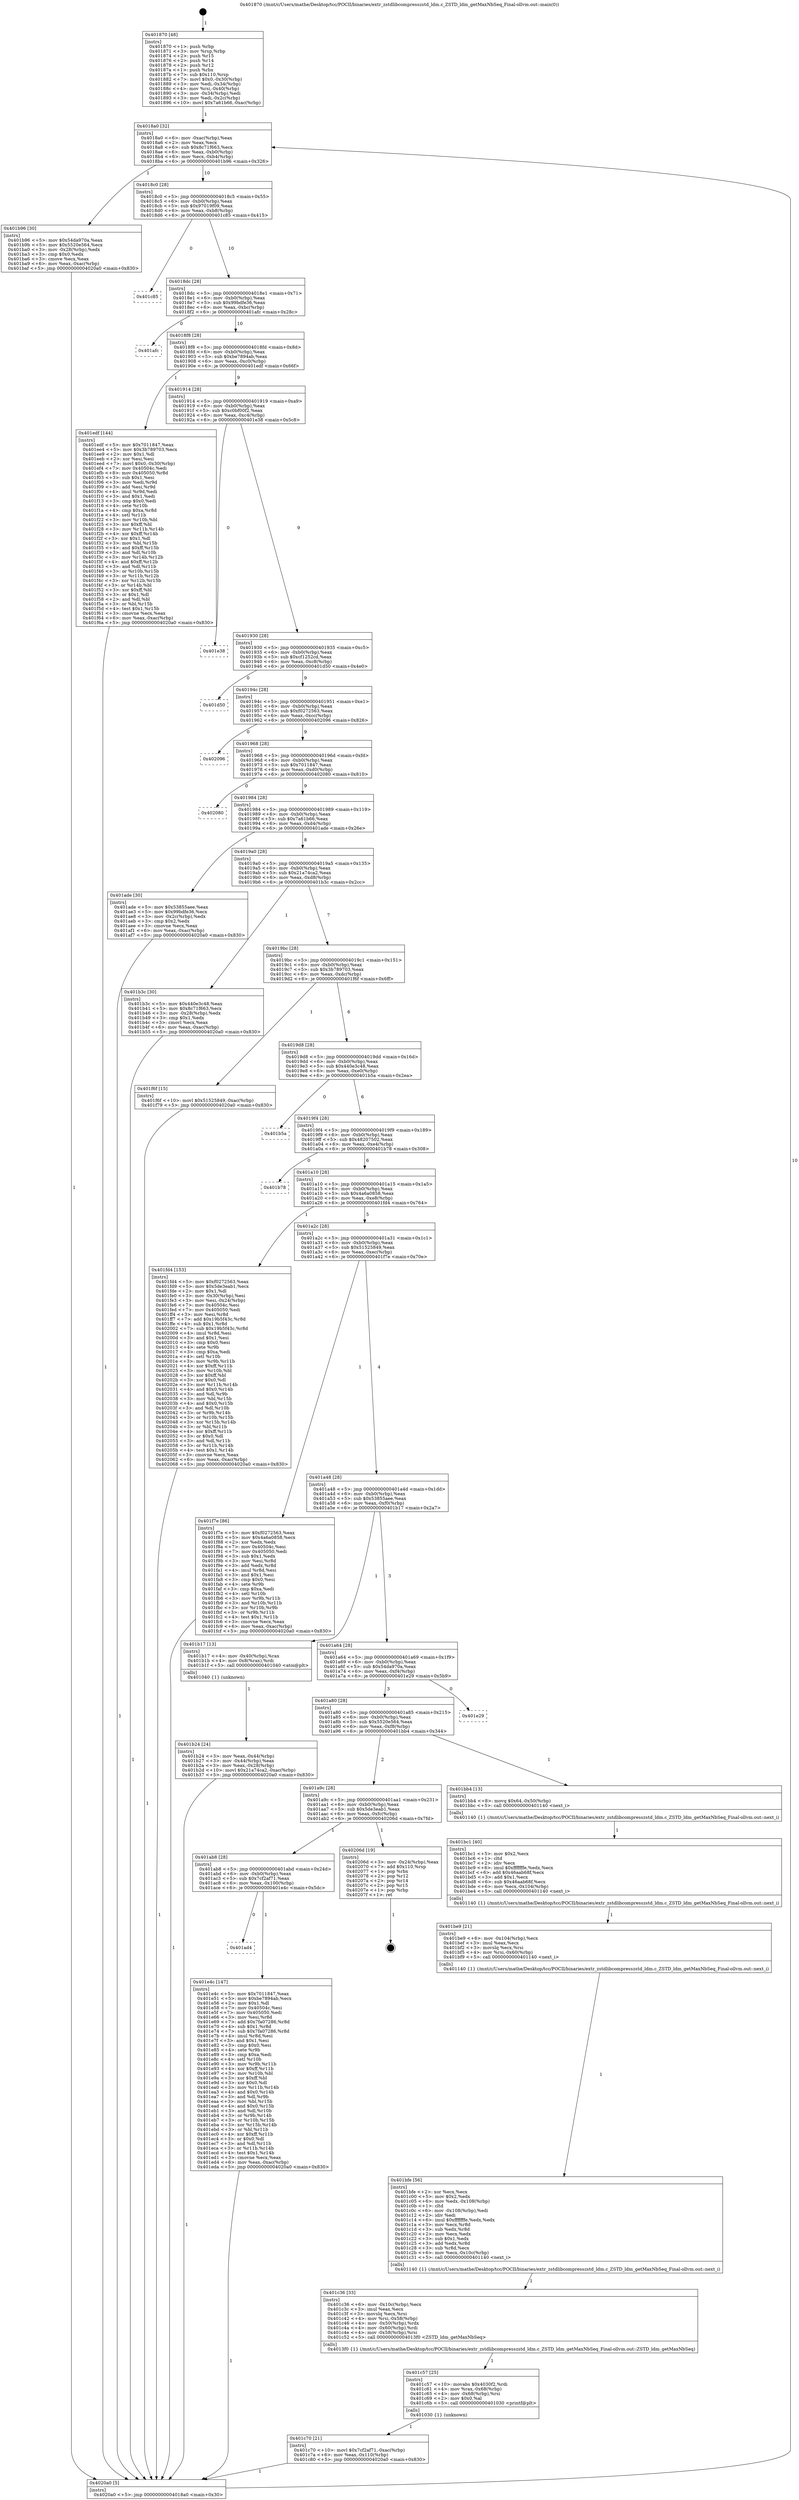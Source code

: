 digraph "0x401870" {
  label = "0x401870 (/mnt/c/Users/mathe/Desktop/tcc/POCII/binaries/extr_zstdlibcompresszstd_ldm.c_ZSTD_ldm_getMaxNbSeq_Final-ollvm.out::main(0))"
  labelloc = "t"
  node[shape=record]

  Entry [label="",width=0.3,height=0.3,shape=circle,fillcolor=black,style=filled]
  "0x4018a0" [label="{
     0x4018a0 [32]\l
     | [instrs]\l
     &nbsp;&nbsp;0x4018a0 \<+6\>: mov -0xac(%rbp),%eax\l
     &nbsp;&nbsp;0x4018a6 \<+2\>: mov %eax,%ecx\l
     &nbsp;&nbsp;0x4018a8 \<+6\>: sub $0x8c71f663,%ecx\l
     &nbsp;&nbsp;0x4018ae \<+6\>: mov %eax,-0xb0(%rbp)\l
     &nbsp;&nbsp;0x4018b4 \<+6\>: mov %ecx,-0xb4(%rbp)\l
     &nbsp;&nbsp;0x4018ba \<+6\>: je 0000000000401b96 \<main+0x326\>\l
  }"]
  "0x401b96" [label="{
     0x401b96 [30]\l
     | [instrs]\l
     &nbsp;&nbsp;0x401b96 \<+5\>: mov $0x54da970a,%eax\l
     &nbsp;&nbsp;0x401b9b \<+5\>: mov $0x5520e564,%ecx\l
     &nbsp;&nbsp;0x401ba0 \<+3\>: mov -0x28(%rbp),%edx\l
     &nbsp;&nbsp;0x401ba3 \<+3\>: cmp $0x0,%edx\l
     &nbsp;&nbsp;0x401ba6 \<+3\>: cmove %ecx,%eax\l
     &nbsp;&nbsp;0x401ba9 \<+6\>: mov %eax,-0xac(%rbp)\l
     &nbsp;&nbsp;0x401baf \<+5\>: jmp 00000000004020a0 \<main+0x830\>\l
  }"]
  "0x4018c0" [label="{
     0x4018c0 [28]\l
     | [instrs]\l
     &nbsp;&nbsp;0x4018c0 \<+5\>: jmp 00000000004018c5 \<main+0x55\>\l
     &nbsp;&nbsp;0x4018c5 \<+6\>: mov -0xb0(%rbp),%eax\l
     &nbsp;&nbsp;0x4018cb \<+5\>: sub $0x97019f09,%eax\l
     &nbsp;&nbsp;0x4018d0 \<+6\>: mov %eax,-0xb8(%rbp)\l
     &nbsp;&nbsp;0x4018d6 \<+6\>: je 0000000000401c85 \<main+0x415\>\l
  }"]
  Exit [label="",width=0.3,height=0.3,shape=circle,fillcolor=black,style=filled,peripheries=2]
  "0x401c85" [label="{
     0x401c85\l
  }", style=dashed]
  "0x4018dc" [label="{
     0x4018dc [28]\l
     | [instrs]\l
     &nbsp;&nbsp;0x4018dc \<+5\>: jmp 00000000004018e1 \<main+0x71\>\l
     &nbsp;&nbsp;0x4018e1 \<+6\>: mov -0xb0(%rbp),%eax\l
     &nbsp;&nbsp;0x4018e7 \<+5\>: sub $0x99bdfe36,%eax\l
     &nbsp;&nbsp;0x4018ec \<+6\>: mov %eax,-0xbc(%rbp)\l
     &nbsp;&nbsp;0x4018f2 \<+6\>: je 0000000000401afc \<main+0x28c\>\l
  }"]
  "0x401ad4" [label="{
     0x401ad4\l
  }", style=dashed]
  "0x401afc" [label="{
     0x401afc\l
  }", style=dashed]
  "0x4018f8" [label="{
     0x4018f8 [28]\l
     | [instrs]\l
     &nbsp;&nbsp;0x4018f8 \<+5\>: jmp 00000000004018fd \<main+0x8d\>\l
     &nbsp;&nbsp;0x4018fd \<+6\>: mov -0xb0(%rbp),%eax\l
     &nbsp;&nbsp;0x401903 \<+5\>: sub $0xbe7894ab,%eax\l
     &nbsp;&nbsp;0x401908 \<+6\>: mov %eax,-0xc0(%rbp)\l
     &nbsp;&nbsp;0x40190e \<+6\>: je 0000000000401edf \<main+0x66f\>\l
  }"]
  "0x401e4c" [label="{
     0x401e4c [147]\l
     | [instrs]\l
     &nbsp;&nbsp;0x401e4c \<+5\>: mov $0x7011847,%eax\l
     &nbsp;&nbsp;0x401e51 \<+5\>: mov $0xbe7894ab,%ecx\l
     &nbsp;&nbsp;0x401e56 \<+2\>: mov $0x1,%dl\l
     &nbsp;&nbsp;0x401e58 \<+7\>: mov 0x40504c,%esi\l
     &nbsp;&nbsp;0x401e5f \<+7\>: mov 0x405050,%edi\l
     &nbsp;&nbsp;0x401e66 \<+3\>: mov %esi,%r8d\l
     &nbsp;&nbsp;0x401e69 \<+7\>: add $0x7fa07286,%r8d\l
     &nbsp;&nbsp;0x401e70 \<+4\>: sub $0x1,%r8d\l
     &nbsp;&nbsp;0x401e74 \<+7\>: sub $0x7fa07286,%r8d\l
     &nbsp;&nbsp;0x401e7b \<+4\>: imul %r8d,%esi\l
     &nbsp;&nbsp;0x401e7f \<+3\>: and $0x1,%esi\l
     &nbsp;&nbsp;0x401e82 \<+3\>: cmp $0x0,%esi\l
     &nbsp;&nbsp;0x401e85 \<+4\>: sete %r9b\l
     &nbsp;&nbsp;0x401e89 \<+3\>: cmp $0xa,%edi\l
     &nbsp;&nbsp;0x401e8c \<+4\>: setl %r10b\l
     &nbsp;&nbsp;0x401e90 \<+3\>: mov %r9b,%r11b\l
     &nbsp;&nbsp;0x401e93 \<+4\>: xor $0xff,%r11b\l
     &nbsp;&nbsp;0x401e97 \<+3\>: mov %r10b,%bl\l
     &nbsp;&nbsp;0x401e9a \<+3\>: xor $0xff,%bl\l
     &nbsp;&nbsp;0x401e9d \<+3\>: xor $0x0,%dl\l
     &nbsp;&nbsp;0x401ea0 \<+3\>: mov %r11b,%r14b\l
     &nbsp;&nbsp;0x401ea3 \<+4\>: and $0x0,%r14b\l
     &nbsp;&nbsp;0x401ea7 \<+3\>: and %dl,%r9b\l
     &nbsp;&nbsp;0x401eaa \<+3\>: mov %bl,%r15b\l
     &nbsp;&nbsp;0x401ead \<+4\>: and $0x0,%r15b\l
     &nbsp;&nbsp;0x401eb1 \<+3\>: and %dl,%r10b\l
     &nbsp;&nbsp;0x401eb4 \<+3\>: or %r9b,%r14b\l
     &nbsp;&nbsp;0x401eb7 \<+3\>: or %r10b,%r15b\l
     &nbsp;&nbsp;0x401eba \<+3\>: xor %r15b,%r14b\l
     &nbsp;&nbsp;0x401ebd \<+3\>: or %bl,%r11b\l
     &nbsp;&nbsp;0x401ec0 \<+4\>: xor $0xff,%r11b\l
     &nbsp;&nbsp;0x401ec4 \<+3\>: or $0x0,%dl\l
     &nbsp;&nbsp;0x401ec7 \<+3\>: and %dl,%r11b\l
     &nbsp;&nbsp;0x401eca \<+3\>: or %r11b,%r14b\l
     &nbsp;&nbsp;0x401ecd \<+4\>: test $0x1,%r14b\l
     &nbsp;&nbsp;0x401ed1 \<+3\>: cmovne %ecx,%eax\l
     &nbsp;&nbsp;0x401ed4 \<+6\>: mov %eax,-0xac(%rbp)\l
     &nbsp;&nbsp;0x401eda \<+5\>: jmp 00000000004020a0 \<main+0x830\>\l
  }"]
  "0x401edf" [label="{
     0x401edf [144]\l
     | [instrs]\l
     &nbsp;&nbsp;0x401edf \<+5\>: mov $0x7011847,%eax\l
     &nbsp;&nbsp;0x401ee4 \<+5\>: mov $0x3b789703,%ecx\l
     &nbsp;&nbsp;0x401ee9 \<+2\>: mov $0x1,%dl\l
     &nbsp;&nbsp;0x401eeb \<+2\>: xor %esi,%esi\l
     &nbsp;&nbsp;0x401eed \<+7\>: movl $0x0,-0x30(%rbp)\l
     &nbsp;&nbsp;0x401ef4 \<+7\>: mov 0x40504c,%edi\l
     &nbsp;&nbsp;0x401efb \<+8\>: mov 0x405050,%r8d\l
     &nbsp;&nbsp;0x401f03 \<+3\>: sub $0x1,%esi\l
     &nbsp;&nbsp;0x401f06 \<+3\>: mov %edi,%r9d\l
     &nbsp;&nbsp;0x401f09 \<+3\>: add %esi,%r9d\l
     &nbsp;&nbsp;0x401f0c \<+4\>: imul %r9d,%edi\l
     &nbsp;&nbsp;0x401f10 \<+3\>: and $0x1,%edi\l
     &nbsp;&nbsp;0x401f13 \<+3\>: cmp $0x0,%edi\l
     &nbsp;&nbsp;0x401f16 \<+4\>: sete %r10b\l
     &nbsp;&nbsp;0x401f1a \<+4\>: cmp $0xa,%r8d\l
     &nbsp;&nbsp;0x401f1e \<+4\>: setl %r11b\l
     &nbsp;&nbsp;0x401f22 \<+3\>: mov %r10b,%bl\l
     &nbsp;&nbsp;0x401f25 \<+3\>: xor $0xff,%bl\l
     &nbsp;&nbsp;0x401f28 \<+3\>: mov %r11b,%r14b\l
     &nbsp;&nbsp;0x401f2b \<+4\>: xor $0xff,%r14b\l
     &nbsp;&nbsp;0x401f2f \<+3\>: xor $0x1,%dl\l
     &nbsp;&nbsp;0x401f32 \<+3\>: mov %bl,%r15b\l
     &nbsp;&nbsp;0x401f35 \<+4\>: and $0xff,%r15b\l
     &nbsp;&nbsp;0x401f39 \<+3\>: and %dl,%r10b\l
     &nbsp;&nbsp;0x401f3c \<+3\>: mov %r14b,%r12b\l
     &nbsp;&nbsp;0x401f3f \<+4\>: and $0xff,%r12b\l
     &nbsp;&nbsp;0x401f43 \<+3\>: and %dl,%r11b\l
     &nbsp;&nbsp;0x401f46 \<+3\>: or %r10b,%r15b\l
     &nbsp;&nbsp;0x401f49 \<+3\>: or %r11b,%r12b\l
     &nbsp;&nbsp;0x401f4c \<+3\>: xor %r12b,%r15b\l
     &nbsp;&nbsp;0x401f4f \<+3\>: or %r14b,%bl\l
     &nbsp;&nbsp;0x401f52 \<+3\>: xor $0xff,%bl\l
     &nbsp;&nbsp;0x401f55 \<+3\>: or $0x1,%dl\l
     &nbsp;&nbsp;0x401f58 \<+2\>: and %dl,%bl\l
     &nbsp;&nbsp;0x401f5a \<+3\>: or %bl,%r15b\l
     &nbsp;&nbsp;0x401f5d \<+4\>: test $0x1,%r15b\l
     &nbsp;&nbsp;0x401f61 \<+3\>: cmovne %ecx,%eax\l
     &nbsp;&nbsp;0x401f64 \<+6\>: mov %eax,-0xac(%rbp)\l
     &nbsp;&nbsp;0x401f6a \<+5\>: jmp 00000000004020a0 \<main+0x830\>\l
  }"]
  "0x401914" [label="{
     0x401914 [28]\l
     | [instrs]\l
     &nbsp;&nbsp;0x401914 \<+5\>: jmp 0000000000401919 \<main+0xa9\>\l
     &nbsp;&nbsp;0x401919 \<+6\>: mov -0xb0(%rbp),%eax\l
     &nbsp;&nbsp;0x40191f \<+5\>: sub $0xc0bf00f2,%eax\l
     &nbsp;&nbsp;0x401924 \<+6\>: mov %eax,-0xc4(%rbp)\l
     &nbsp;&nbsp;0x40192a \<+6\>: je 0000000000401e38 \<main+0x5c8\>\l
  }"]
  "0x401ab8" [label="{
     0x401ab8 [28]\l
     | [instrs]\l
     &nbsp;&nbsp;0x401ab8 \<+5\>: jmp 0000000000401abd \<main+0x24d\>\l
     &nbsp;&nbsp;0x401abd \<+6\>: mov -0xb0(%rbp),%eax\l
     &nbsp;&nbsp;0x401ac3 \<+5\>: sub $0x7cf2af71,%eax\l
     &nbsp;&nbsp;0x401ac8 \<+6\>: mov %eax,-0x100(%rbp)\l
     &nbsp;&nbsp;0x401ace \<+6\>: je 0000000000401e4c \<main+0x5dc\>\l
  }"]
  "0x401e38" [label="{
     0x401e38\l
  }", style=dashed]
  "0x401930" [label="{
     0x401930 [28]\l
     | [instrs]\l
     &nbsp;&nbsp;0x401930 \<+5\>: jmp 0000000000401935 \<main+0xc5\>\l
     &nbsp;&nbsp;0x401935 \<+6\>: mov -0xb0(%rbp),%eax\l
     &nbsp;&nbsp;0x40193b \<+5\>: sub $0xcf1252cd,%eax\l
     &nbsp;&nbsp;0x401940 \<+6\>: mov %eax,-0xc8(%rbp)\l
     &nbsp;&nbsp;0x401946 \<+6\>: je 0000000000401d50 \<main+0x4e0\>\l
  }"]
  "0x40206d" [label="{
     0x40206d [19]\l
     | [instrs]\l
     &nbsp;&nbsp;0x40206d \<+3\>: mov -0x24(%rbp),%eax\l
     &nbsp;&nbsp;0x402070 \<+7\>: add $0x110,%rsp\l
     &nbsp;&nbsp;0x402077 \<+1\>: pop %rbx\l
     &nbsp;&nbsp;0x402078 \<+2\>: pop %r12\l
     &nbsp;&nbsp;0x40207a \<+2\>: pop %r14\l
     &nbsp;&nbsp;0x40207c \<+2\>: pop %r15\l
     &nbsp;&nbsp;0x40207e \<+1\>: pop %rbp\l
     &nbsp;&nbsp;0x40207f \<+1\>: ret\l
  }"]
  "0x401d50" [label="{
     0x401d50\l
  }", style=dashed]
  "0x40194c" [label="{
     0x40194c [28]\l
     | [instrs]\l
     &nbsp;&nbsp;0x40194c \<+5\>: jmp 0000000000401951 \<main+0xe1\>\l
     &nbsp;&nbsp;0x401951 \<+6\>: mov -0xb0(%rbp),%eax\l
     &nbsp;&nbsp;0x401957 \<+5\>: sub $0xf0272563,%eax\l
     &nbsp;&nbsp;0x40195c \<+6\>: mov %eax,-0xcc(%rbp)\l
     &nbsp;&nbsp;0x401962 \<+6\>: je 0000000000402096 \<main+0x826\>\l
  }"]
  "0x401c70" [label="{
     0x401c70 [21]\l
     | [instrs]\l
     &nbsp;&nbsp;0x401c70 \<+10\>: movl $0x7cf2af71,-0xac(%rbp)\l
     &nbsp;&nbsp;0x401c7a \<+6\>: mov %eax,-0x110(%rbp)\l
     &nbsp;&nbsp;0x401c80 \<+5\>: jmp 00000000004020a0 \<main+0x830\>\l
  }"]
  "0x402096" [label="{
     0x402096\l
  }", style=dashed]
  "0x401968" [label="{
     0x401968 [28]\l
     | [instrs]\l
     &nbsp;&nbsp;0x401968 \<+5\>: jmp 000000000040196d \<main+0xfd\>\l
     &nbsp;&nbsp;0x40196d \<+6\>: mov -0xb0(%rbp),%eax\l
     &nbsp;&nbsp;0x401973 \<+5\>: sub $0x7011847,%eax\l
     &nbsp;&nbsp;0x401978 \<+6\>: mov %eax,-0xd0(%rbp)\l
     &nbsp;&nbsp;0x40197e \<+6\>: je 0000000000402080 \<main+0x810\>\l
  }"]
  "0x401c57" [label="{
     0x401c57 [25]\l
     | [instrs]\l
     &nbsp;&nbsp;0x401c57 \<+10\>: movabs $0x4030f2,%rdi\l
     &nbsp;&nbsp;0x401c61 \<+4\>: mov %rax,-0x68(%rbp)\l
     &nbsp;&nbsp;0x401c65 \<+4\>: mov -0x68(%rbp),%rsi\l
     &nbsp;&nbsp;0x401c69 \<+2\>: mov $0x0,%al\l
     &nbsp;&nbsp;0x401c6b \<+5\>: call 0000000000401030 \<printf@plt\>\l
     | [calls]\l
     &nbsp;&nbsp;0x401030 \{1\} (unknown)\l
  }"]
  "0x402080" [label="{
     0x402080\l
  }", style=dashed]
  "0x401984" [label="{
     0x401984 [28]\l
     | [instrs]\l
     &nbsp;&nbsp;0x401984 \<+5\>: jmp 0000000000401989 \<main+0x119\>\l
     &nbsp;&nbsp;0x401989 \<+6\>: mov -0xb0(%rbp),%eax\l
     &nbsp;&nbsp;0x40198f \<+5\>: sub $0x7a61b66,%eax\l
     &nbsp;&nbsp;0x401994 \<+6\>: mov %eax,-0xd4(%rbp)\l
     &nbsp;&nbsp;0x40199a \<+6\>: je 0000000000401ade \<main+0x26e\>\l
  }"]
  "0x401c36" [label="{
     0x401c36 [33]\l
     | [instrs]\l
     &nbsp;&nbsp;0x401c36 \<+6\>: mov -0x10c(%rbp),%ecx\l
     &nbsp;&nbsp;0x401c3c \<+3\>: imul %eax,%ecx\l
     &nbsp;&nbsp;0x401c3f \<+3\>: movslq %ecx,%rsi\l
     &nbsp;&nbsp;0x401c42 \<+4\>: mov %rsi,-0x58(%rbp)\l
     &nbsp;&nbsp;0x401c46 \<+4\>: mov -0x50(%rbp),%rdx\l
     &nbsp;&nbsp;0x401c4a \<+4\>: mov -0x60(%rbp),%rdi\l
     &nbsp;&nbsp;0x401c4e \<+4\>: mov -0x58(%rbp),%rsi\l
     &nbsp;&nbsp;0x401c52 \<+5\>: call 00000000004013f0 \<ZSTD_ldm_getMaxNbSeq\>\l
     | [calls]\l
     &nbsp;&nbsp;0x4013f0 \{1\} (/mnt/c/Users/mathe/Desktop/tcc/POCII/binaries/extr_zstdlibcompresszstd_ldm.c_ZSTD_ldm_getMaxNbSeq_Final-ollvm.out::ZSTD_ldm_getMaxNbSeq)\l
  }"]
  "0x401ade" [label="{
     0x401ade [30]\l
     | [instrs]\l
     &nbsp;&nbsp;0x401ade \<+5\>: mov $0x53855aee,%eax\l
     &nbsp;&nbsp;0x401ae3 \<+5\>: mov $0x99bdfe36,%ecx\l
     &nbsp;&nbsp;0x401ae8 \<+3\>: mov -0x2c(%rbp),%edx\l
     &nbsp;&nbsp;0x401aeb \<+3\>: cmp $0x2,%edx\l
     &nbsp;&nbsp;0x401aee \<+3\>: cmovne %ecx,%eax\l
     &nbsp;&nbsp;0x401af1 \<+6\>: mov %eax,-0xac(%rbp)\l
     &nbsp;&nbsp;0x401af7 \<+5\>: jmp 00000000004020a0 \<main+0x830\>\l
  }"]
  "0x4019a0" [label="{
     0x4019a0 [28]\l
     | [instrs]\l
     &nbsp;&nbsp;0x4019a0 \<+5\>: jmp 00000000004019a5 \<main+0x135\>\l
     &nbsp;&nbsp;0x4019a5 \<+6\>: mov -0xb0(%rbp),%eax\l
     &nbsp;&nbsp;0x4019ab \<+5\>: sub $0x21a74ca2,%eax\l
     &nbsp;&nbsp;0x4019b0 \<+6\>: mov %eax,-0xd8(%rbp)\l
     &nbsp;&nbsp;0x4019b6 \<+6\>: je 0000000000401b3c \<main+0x2cc\>\l
  }"]
  "0x4020a0" [label="{
     0x4020a0 [5]\l
     | [instrs]\l
     &nbsp;&nbsp;0x4020a0 \<+5\>: jmp 00000000004018a0 \<main+0x30\>\l
  }"]
  "0x401870" [label="{
     0x401870 [48]\l
     | [instrs]\l
     &nbsp;&nbsp;0x401870 \<+1\>: push %rbp\l
     &nbsp;&nbsp;0x401871 \<+3\>: mov %rsp,%rbp\l
     &nbsp;&nbsp;0x401874 \<+2\>: push %r15\l
     &nbsp;&nbsp;0x401876 \<+2\>: push %r14\l
     &nbsp;&nbsp;0x401878 \<+2\>: push %r12\l
     &nbsp;&nbsp;0x40187a \<+1\>: push %rbx\l
     &nbsp;&nbsp;0x40187b \<+7\>: sub $0x110,%rsp\l
     &nbsp;&nbsp;0x401882 \<+7\>: movl $0x0,-0x30(%rbp)\l
     &nbsp;&nbsp;0x401889 \<+3\>: mov %edi,-0x34(%rbp)\l
     &nbsp;&nbsp;0x40188c \<+4\>: mov %rsi,-0x40(%rbp)\l
     &nbsp;&nbsp;0x401890 \<+3\>: mov -0x34(%rbp),%edi\l
     &nbsp;&nbsp;0x401893 \<+3\>: mov %edi,-0x2c(%rbp)\l
     &nbsp;&nbsp;0x401896 \<+10\>: movl $0x7a61b66,-0xac(%rbp)\l
  }"]
  "0x401bfe" [label="{
     0x401bfe [56]\l
     | [instrs]\l
     &nbsp;&nbsp;0x401bfe \<+2\>: xor %ecx,%ecx\l
     &nbsp;&nbsp;0x401c00 \<+5\>: mov $0x2,%edx\l
     &nbsp;&nbsp;0x401c05 \<+6\>: mov %edx,-0x108(%rbp)\l
     &nbsp;&nbsp;0x401c0b \<+1\>: cltd\l
     &nbsp;&nbsp;0x401c0c \<+6\>: mov -0x108(%rbp),%edi\l
     &nbsp;&nbsp;0x401c12 \<+2\>: idiv %edi\l
     &nbsp;&nbsp;0x401c14 \<+6\>: imul $0xfffffffe,%edx,%edx\l
     &nbsp;&nbsp;0x401c1a \<+3\>: mov %ecx,%r8d\l
     &nbsp;&nbsp;0x401c1d \<+3\>: sub %edx,%r8d\l
     &nbsp;&nbsp;0x401c20 \<+2\>: mov %ecx,%edx\l
     &nbsp;&nbsp;0x401c22 \<+3\>: sub $0x1,%edx\l
     &nbsp;&nbsp;0x401c25 \<+3\>: add %edx,%r8d\l
     &nbsp;&nbsp;0x401c28 \<+3\>: sub %r8d,%ecx\l
     &nbsp;&nbsp;0x401c2b \<+6\>: mov %ecx,-0x10c(%rbp)\l
     &nbsp;&nbsp;0x401c31 \<+5\>: call 0000000000401140 \<next_i\>\l
     | [calls]\l
     &nbsp;&nbsp;0x401140 \{1\} (/mnt/c/Users/mathe/Desktop/tcc/POCII/binaries/extr_zstdlibcompresszstd_ldm.c_ZSTD_ldm_getMaxNbSeq_Final-ollvm.out::next_i)\l
  }"]
  "0x401b3c" [label="{
     0x401b3c [30]\l
     | [instrs]\l
     &nbsp;&nbsp;0x401b3c \<+5\>: mov $0x440e3c48,%eax\l
     &nbsp;&nbsp;0x401b41 \<+5\>: mov $0x8c71f663,%ecx\l
     &nbsp;&nbsp;0x401b46 \<+3\>: mov -0x28(%rbp),%edx\l
     &nbsp;&nbsp;0x401b49 \<+3\>: cmp $0x1,%edx\l
     &nbsp;&nbsp;0x401b4c \<+3\>: cmovl %ecx,%eax\l
     &nbsp;&nbsp;0x401b4f \<+6\>: mov %eax,-0xac(%rbp)\l
     &nbsp;&nbsp;0x401b55 \<+5\>: jmp 00000000004020a0 \<main+0x830\>\l
  }"]
  "0x4019bc" [label="{
     0x4019bc [28]\l
     | [instrs]\l
     &nbsp;&nbsp;0x4019bc \<+5\>: jmp 00000000004019c1 \<main+0x151\>\l
     &nbsp;&nbsp;0x4019c1 \<+6\>: mov -0xb0(%rbp),%eax\l
     &nbsp;&nbsp;0x4019c7 \<+5\>: sub $0x3b789703,%eax\l
     &nbsp;&nbsp;0x4019cc \<+6\>: mov %eax,-0xdc(%rbp)\l
     &nbsp;&nbsp;0x4019d2 \<+6\>: je 0000000000401f6f \<main+0x6ff\>\l
  }"]
  "0x401be9" [label="{
     0x401be9 [21]\l
     | [instrs]\l
     &nbsp;&nbsp;0x401be9 \<+6\>: mov -0x104(%rbp),%ecx\l
     &nbsp;&nbsp;0x401bef \<+3\>: imul %eax,%ecx\l
     &nbsp;&nbsp;0x401bf2 \<+3\>: movslq %ecx,%rsi\l
     &nbsp;&nbsp;0x401bf5 \<+4\>: mov %rsi,-0x60(%rbp)\l
     &nbsp;&nbsp;0x401bf9 \<+5\>: call 0000000000401140 \<next_i\>\l
     | [calls]\l
     &nbsp;&nbsp;0x401140 \{1\} (/mnt/c/Users/mathe/Desktop/tcc/POCII/binaries/extr_zstdlibcompresszstd_ldm.c_ZSTD_ldm_getMaxNbSeq_Final-ollvm.out::next_i)\l
  }"]
  "0x401f6f" [label="{
     0x401f6f [15]\l
     | [instrs]\l
     &nbsp;&nbsp;0x401f6f \<+10\>: movl $0x51525849,-0xac(%rbp)\l
     &nbsp;&nbsp;0x401f79 \<+5\>: jmp 00000000004020a0 \<main+0x830\>\l
  }"]
  "0x4019d8" [label="{
     0x4019d8 [28]\l
     | [instrs]\l
     &nbsp;&nbsp;0x4019d8 \<+5\>: jmp 00000000004019dd \<main+0x16d\>\l
     &nbsp;&nbsp;0x4019dd \<+6\>: mov -0xb0(%rbp),%eax\l
     &nbsp;&nbsp;0x4019e3 \<+5\>: sub $0x440e3c48,%eax\l
     &nbsp;&nbsp;0x4019e8 \<+6\>: mov %eax,-0xe0(%rbp)\l
     &nbsp;&nbsp;0x4019ee \<+6\>: je 0000000000401b5a \<main+0x2ea\>\l
  }"]
  "0x401bc1" [label="{
     0x401bc1 [40]\l
     | [instrs]\l
     &nbsp;&nbsp;0x401bc1 \<+5\>: mov $0x2,%ecx\l
     &nbsp;&nbsp;0x401bc6 \<+1\>: cltd\l
     &nbsp;&nbsp;0x401bc7 \<+2\>: idiv %ecx\l
     &nbsp;&nbsp;0x401bc9 \<+6\>: imul $0xfffffffe,%edx,%ecx\l
     &nbsp;&nbsp;0x401bcf \<+6\>: add $0x46aab68f,%ecx\l
     &nbsp;&nbsp;0x401bd5 \<+3\>: add $0x1,%ecx\l
     &nbsp;&nbsp;0x401bd8 \<+6\>: sub $0x46aab68f,%ecx\l
     &nbsp;&nbsp;0x401bde \<+6\>: mov %ecx,-0x104(%rbp)\l
     &nbsp;&nbsp;0x401be4 \<+5\>: call 0000000000401140 \<next_i\>\l
     | [calls]\l
     &nbsp;&nbsp;0x401140 \{1\} (/mnt/c/Users/mathe/Desktop/tcc/POCII/binaries/extr_zstdlibcompresszstd_ldm.c_ZSTD_ldm_getMaxNbSeq_Final-ollvm.out::next_i)\l
  }"]
  "0x401b5a" [label="{
     0x401b5a\l
  }", style=dashed]
  "0x4019f4" [label="{
     0x4019f4 [28]\l
     | [instrs]\l
     &nbsp;&nbsp;0x4019f4 \<+5\>: jmp 00000000004019f9 \<main+0x189\>\l
     &nbsp;&nbsp;0x4019f9 \<+6\>: mov -0xb0(%rbp),%eax\l
     &nbsp;&nbsp;0x4019ff \<+5\>: sub $0x48207502,%eax\l
     &nbsp;&nbsp;0x401a04 \<+6\>: mov %eax,-0xe4(%rbp)\l
     &nbsp;&nbsp;0x401a0a \<+6\>: je 0000000000401b78 \<main+0x308\>\l
  }"]
  "0x401a9c" [label="{
     0x401a9c [28]\l
     | [instrs]\l
     &nbsp;&nbsp;0x401a9c \<+5\>: jmp 0000000000401aa1 \<main+0x231\>\l
     &nbsp;&nbsp;0x401aa1 \<+6\>: mov -0xb0(%rbp),%eax\l
     &nbsp;&nbsp;0x401aa7 \<+5\>: sub $0x5de3eab1,%eax\l
     &nbsp;&nbsp;0x401aac \<+6\>: mov %eax,-0xfc(%rbp)\l
     &nbsp;&nbsp;0x401ab2 \<+6\>: je 000000000040206d \<main+0x7fd\>\l
  }"]
  "0x401b78" [label="{
     0x401b78\l
  }", style=dashed]
  "0x401a10" [label="{
     0x401a10 [28]\l
     | [instrs]\l
     &nbsp;&nbsp;0x401a10 \<+5\>: jmp 0000000000401a15 \<main+0x1a5\>\l
     &nbsp;&nbsp;0x401a15 \<+6\>: mov -0xb0(%rbp),%eax\l
     &nbsp;&nbsp;0x401a1b \<+5\>: sub $0x4a6a0858,%eax\l
     &nbsp;&nbsp;0x401a20 \<+6\>: mov %eax,-0xe8(%rbp)\l
     &nbsp;&nbsp;0x401a26 \<+6\>: je 0000000000401fd4 \<main+0x764\>\l
  }"]
  "0x401bb4" [label="{
     0x401bb4 [13]\l
     | [instrs]\l
     &nbsp;&nbsp;0x401bb4 \<+8\>: movq $0x64,-0x50(%rbp)\l
     &nbsp;&nbsp;0x401bbc \<+5\>: call 0000000000401140 \<next_i\>\l
     | [calls]\l
     &nbsp;&nbsp;0x401140 \{1\} (/mnt/c/Users/mathe/Desktop/tcc/POCII/binaries/extr_zstdlibcompresszstd_ldm.c_ZSTD_ldm_getMaxNbSeq_Final-ollvm.out::next_i)\l
  }"]
  "0x401fd4" [label="{
     0x401fd4 [153]\l
     | [instrs]\l
     &nbsp;&nbsp;0x401fd4 \<+5\>: mov $0xf0272563,%eax\l
     &nbsp;&nbsp;0x401fd9 \<+5\>: mov $0x5de3eab1,%ecx\l
     &nbsp;&nbsp;0x401fde \<+2\>: mov $0x1,%dl\l
     &nbsp;&nbsp;0x401fe0 \<+3\>: mov -0x30(%rbp),%esi\l
     &nbsp;&nbsp;0x401fe3 \<+3\>: mov %esi,-0x24(%rbp)\l
     &nbsp;&nbsp;0x401fe6 \<+7\>: mov 0x40504c,%esi\l
     &nbsp;&nbsp;0x401fed \<+7\>: mov 0x405050,%edi\l
     &nbsp;&nbsp;0x401ff4 \<+3\>: mov %esi,%r8d\l
     &nbsp;&nbsp;0x401ff7 \<+7\>: add $0x19b5f43c,%r8d\l
     &nbsp;&nbsp;0x401ffe \<+4\>: sub $0x1,%r8d\l
     &nbsp;&nbsp;0x402002 \<+7\>: sub $0x19b5f43c,%r8d\l
     &nbsp;&nbsp;0x402009 \<+4\>: imul %r8d,%esi\l
     &nbsp;&nbsp;0x40200d \<+3\>: and $0x1,%esi\l
     &nbsp;&nbsp;0x402010 \<+3\>: cmp $0x0,%esi\l
     &nbsp;&nbsp;0x402013 \<+4\>: sete %r9b\l
     &nbsp;&nbsp;0x402017 \<+3\>: cmp $0xa,%edi\l
     &nbsp;&nbsp;0x40201a \<+4\>: setl %r10b\l
     &nbsp;&nbsp;0x40201e \<+3\>: mov %r9b,%r11b\l
     &nbsp;&nbsp;0x402021 \<+4\>: xor $0xff,%r11b\l
     &nbsp;&nbsp;0x402025 \<+3\>: mov %r10b,%bl\l
     &nbsp;&nbsp;0x402028 \<+3\>: xor $0xff,%bl\l
     &nbsp;&nbsp;0x40202b \<+3\>: xor $0x0,%dl\l
     &nbsp;&nbsp;0x40202e \<+3\>: mov %r11b,%r14b\l
     &nbsp;&nbsp;0x402031 \<+4\>: and $0x0,%r14b\l
     &nbsp;&nbsp;0x402035 \<+3\>: and %dl,%r9b\l
     &nbsp;&nbsp;0x402038 \<+3\>: mov %bl,%r15b\l
     &nbsp;&nbsp;0x40203b \<+4\>: and $0x0,%r15b\l
     &nbsp;&nbsp;0x40203f \<+3\>: and %dl,%r10b\l
     &nbsp;&nbsp;0x402042 \<+3\>: or %r9b,%r14b\l
     &nbsp;&nbsp;0x402045 \<+3\>: or %r10b,%r15b\l
     &nbsp;&nbsp;0x402048 \<+3\>: xor %r15b,%r14b\l
     &nbsp;&nbsp;0x40204b \<+3\>: or %bl,%r11b\l
     &nbsp;&nbsp;0x40204e \<+4\>: xor $0xff,%r11b\l
     &nbsp;&nbsp;0x402052 \<+3\>: or $0x0,%dl\l
     &nbsp;&nbsp;0x402055 \<+3\>: and %dl,%r11b\l
     &nbsp;&nbsp;0x402058 \<+3\>: or %r11b,%r14b\l
     &nbsp;&nbsp;0x40205b \<+4\>: test $0x1,%r14b\l
     &nbsp;&nbsp;0x40205f \<+3\>: cmovne %ecx,%eax\l
     &nbsp;&nbsp;0x402062 \<+6\>: mov %eax,-0xac(%rbp)\l
     &nbsp;&nbsp;0x402068 \<+5\>: jmp 00000000004020a0 \<main+0x830\>\l
  }"]
  "0x401a2c" [label="{
     0x401a2c [28]\l
     | [instrs]\l
     &nbsp;&nbsp;0x401a2c \<+5\>: jmp 0000000000401a31 \<main+0x1c1\>\l
     &nbsp;&nbsp;0x401a31 \<+6\>: mov -0xb0(%rbp),%eax\l
     &nbsp;&nbsp;0x401a37 \<+5\>: sub $0x51525849,%eax\l
     &nbsp;&nbsp;0x401a3c \<+6\>: mov %eax,-0xec(%rbp)\l
     &nbsp;&nbsp;0x401a42 \<+6\>: je 0000000000401f7e \<main+0x70e\>\l
  }"]
  "0x401a80" [label="{
     0x401a80 [28]\l
     | [instrs]\l
     &nbsp;&nbsp;0x401a80 \<+5\>: jmp 0000000000401a85 \<main+0x215\>\l
     &nbsp;&nbsp;0x401a85 \<+6\>: mov -0xb0(%rbp),%eax\l
     &nbsp;&nbsp;0x401a8b \<+5\>: sub $0x5520e564,%eax\l
     &nbsp;&nbsp;0x401a90 \<+6\>: mov %eax,-0xf8(%rbp)\l
     &nbsp;&nbsp;0x401a96 \<+6\>: je 0000000000401bb4 \<main+0x344\>\l
  }"]
  "0x401f7e" [label="{
     0x401f7e [86]\l
     | [instrs]\l
     &nbsp;&nbsp;0x401f7e \<+5\>: mov $0xf0272563,%eax\l
     &nbsp;&nbsp;0x401f83 \<+5\>: mov $0x4a6a0858,%ecx\l
     &nbsp;&nbsp;0x401f88 \<+2\>: xor %edx,%edx\l
     &nbsp;&nbsp;0x401f8a \<+7\>: mov 0x40504c,%esi\l
     &nbsp;&nbsp;0x401f91 \<+7\>: mov 0x405050,%edi\l
     &nbsp;&nbsp;0x401f98 \<+3\>: sub $0x1,%edx\l
     &nbsp;&nbsp;0x401f9b \<+3\>: mov %esi,%r8d\l
     &nbsp;&nbsp;0x401f9e \<+3\>: add %edx,%r8d\l
     &nbsp;&nbsp;0x401fa1 \<+4\>: imul %r8d,%esi\l
     &nbsp;&nbsp;0x401fa5 \<+3\>: and $0x1,%esi\l
     &nbsp;&nbsp;0x401fa8 \<+3\>: cmp $0x0,%esi\l
     &nbsp;&nbsp;0x401fab \<+4\>: sete %r9b\l
     &nbsp;&nbsp;0x401faf \<+3\>: cmp $0xa,%edi\l
     &nbsp;&nbsp;0x401fb2 \<+4\>: setl %r10b\l
     &nbsp;&nbsp;0x401fb6 \<+3\>: mov %r9b,%r11b\l
     &nbsp;&nbsp;0x401fb9 \<+3\>: and %r10b,%r11b\l
     &nbsp;&nbsp;0x401fbc \<+3\>: xor %r10b,%r9b\l
     &nbsp;&nbsp;0x401fbf \<+3\>: or %r9b,%r11b\l
     &nbsp;&nbsp;0x401fc2 \<+4\>: test $0x1,%r11b\l
     &nbsp;&nbsp;0x401fc6 \<+3\>: cmovne %ecx,%eax\l
     &nbsp;&nbsp;0x401fc9 \<+6\>: mov %eax,-0xac(%rbp)\l
     &nbsp;&nbsp;0x401fcf \<+5\>: jmp 00000000004020a0 \<main+0x830\>\l
  }"]
  "0x401a48" [label="{
     0x401a48 [28]\l
     | [instrs]\l
     &nbsp;&nbsp;0x401a48 \<+5\>: jmp 0000000000401a4d \<main+0x1dd\>\l
     &nbsp;&nbsp;0x401a4d \<+6\>: mov -0xb0(%rbp),%eax\l
     &nbsp;&nbsp;0x401a53 \<+5\>: sub $0x53855aee,%eax\l
     &nbsp;&nbsp;0x401a58 \<+6\>: mov %eax,-0xf0(%rbp)\l
     &nbsp;&nbsp;0x401a5e \<+6\>: je 0000000000401b17 \<main+0x2a7\>\l
  }"]
  "0x401e29" [label="{
     0x401e29\l
  }", style=dashed]
  "0x401b17" [label="{
     0x401b17 [13]\l
     | [instrs]\l
     &nbsp;&nbsp;0x401b17 \<+4\>: mov -0x40(%rbp),%rax\l
     &nbsp;&nbsp;0x401b1b \<+4\>: mov 0x8(%rax),%rdi\l
     &nbsp;&nbsp;0x401b1f \<+5\>: call 0000000000401040 \<atoi@plt\>\l
     | [calls]\l
     &nbsp;&nbsp;0x401040 \{1\} (unknown)\l
  }"]
  "0x401a64" [label="{
     0x401a64 [28]\l
     | [instrs]\l
     &nbsp;&nbsp;0x401a64 \<+5\>: jmp 0000000000401a69 \<main+0x1f9\>\l
     &nbsp;&nbsp;0x401a69 \<+6\>: mov -0xb0(%rbp),%eax\l
     &nbsp;&nbsp;0x401a6f \<+5\>: sub $0x54da970a,%eax\l
     &nbsp;&nbsp;0x401a74 \<+6\>: mov %eax,-0xf4(%rbp)\l
     &nbsp;&nbsp;0x401a7a \<+6\>: je 0000000000401e29 \<main+0x5b9\>\l
  }"]
  "0x401b24" [label="{
     0x401b24 [24]\l
     | [instrs]\l
     &nbsp;&nbsp;0x401b24 \<+3\>: mov %eax,-0x44(%rbp)\l
     &nbsp;&nbsp;0x401b27 \<+3\>: mov -0x44(%rbp),%eax\l
     &nbsp;&nbsp;0x401b2a \<+3\>: mov %eax,-0x28(%rbp)\l
     &nbsp;&nbsp;0x401b2d \<+10\>: movl $0x21a74ca2,-0xac(%rbp)\l
     &nbsp;&nbsp;0x401b37 \<+5\>: jmp 00000000004020a0 \<main+0x830\>\l
  }"]
  Entry -> "0x401870" [label=" 1"]
  "0x4018a0" -> "0x401b96" [label=" 1"]
  "0x4018a0" -> "0x4018c0" [label=" 10"]
  "0x40206d" -> Exit [label=" 1"]
  "0x4018c0" -> "0x401c85" [label=" 0"]
  "0x4018c0" -> "0x4018dc" [label=" 10"]
  "0x401fd4" -> "0x4020a0" [label=" 1"]
  "0x4018dc" -> "0x401afc" [label=" 0"]
  "0x4018dc" -> "0x4018f8" [label=" 10"]
  "0x401f7e" -> "0x4020a0" [label=" 1"]
  "0x4018f8" -> "0x401edf" [label=" 1"]
  "0x4018f8" -> "0x401914" [label=" 9"]
  "0x401f6f" -> "0x4020a0" [label=" 1"]
  "0x401914" -> "0x401e38" [label=" 0"]
  "0x401914" -> "0x401930" [label=" 9"]
  "0x401e4c" -> "0x4020a0" [label=" 1"]
  "0x401930" -> "0x401d50" [label=" 0"]
  "0x401930" -> "0x40194c" [label=" 9"]
  "0x401ab8" -> "0x401ad4" [label=" 0"]
  "0x40194c" -> "0x402096" [label=" 0"]
  "0x40194c" -> "0x401968" [label=" 9"]
  "0x401edf" -> "0x4020a0" [label=" 1"]
  "0x401968" -> "0x402080" [label=" 0"]
  "0x401968" -> "0x401984" [label=" 9"]
  "0x401a9c" -> "0x401ab8" [label=" 1"]
  "0x401984" -> "0x401ade" [label=" 1"]
  "0x401984" -> "0x4019a0" [label=" 8"]
  "0x401ade" -> "0x4020a0" [label=" 1"]
  "0x401870" -> "0x4018a0" [label=" 1"]
  "0x4020a0" -> "0x4018a0" [label=" 10"]
  "0x401a9c" -> "0x40206d" [label=" 1"]
  "0x4019a0" -> "0x401b3c" [label=" 1"]
  "0x4019a0" -> "0x4019bc" [label=" 7"]
  "0x401ab8" -> "0x401e4c" [label=" 1"]
  "0x4019bc" -> "0x401f6f" [label=" 1"]
  "0x4019bc" -> "0x4019d8" [label=" 6"]
  "0x401c70" -> "0x4020a0" [label=" 1"]
  "0x4019d8" -> "0x401b5a" [label=" 0"]
  "0x4019d8" -> "0x4019f4" [label=" 6"]
  "0x401c57" -> "0x401c70" [label=" 1"]
  "0x4019f4" -> "0x401b78" [label=" 0"]
  "0x4019f4" -> "0x401a10" [label=" 6"]
  "0x401c36" -> "0x401c57" [label=" 1"]
  "0x401a10" -> "0x401fd4" [label=" 1"]
  "0x401a10" -> "0x401a2c" [label=" 5"]
  "0x401bfe" -> "0x401c36" [label=" 1"]
  "0x401a2c" -> "0x401f7e" [label=" 1"]
  "0x401a2c" -> "0x401a48" [label=" 4"]
  "0x401bc1" -> "0x401be9" [label=" 1"]
  "0x401a48" -> "0x401b17" [label=" 1"]
  "0x401a48" -> "0x401a64" [label=" 3"]
  "0x401b17" -> "0x401b24" [label=" 1"]
  "0x401b24" -> "0x4020a0" [label=" 1"]
  "0x401b3c" -> "0x4020a0" [label=" 1"]
  "0x401b96" -> "0x4020a0" [label=" 1"]
  "0x401bb4" -> "0x401bc1" [label=" 1"]
  "0x401a64" -> "0x401e29" [label=" 0"]
  "0x401a64" -> "0x401a80" [label=" 3"]
  "0x401be9" -> "0x401bfe" [label=" 1"]
  "0x401a80" -> "0x401bb4" [label=" 1"]
  "0x401a80" -> "0x401a9c" [label=" 2"]
}
